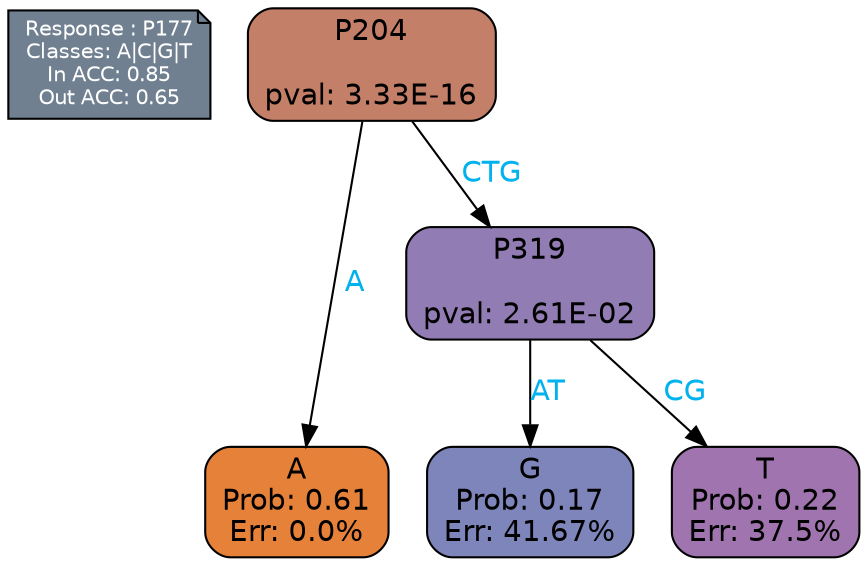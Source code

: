 digraph Tree {
node [shape=box, style="filled, rounded", color="black", fontname=helvetica] ;
graph [ranksep=equally, splines=polylines, bgcolor=transparent, dpi=600] ;
edge [fontname=helvetica] ;
LEGEND [label="Response : P177
Classes: A|C|G|T
In ACC: 0.85
Out ACC: 0.65
",shape=note,align=left,style=filled,fillcolor="slategray",fontcolor="white",fontsize=10];1 [label="P204

pval: 3.33E-16", fillcolor="#c47f68"] ;
2 [label="A
Prob: 0.61
Err: 0.0%", fillcolor="#e58139"] ;
3 [label="P319

pval: 2.61E-02", fillcolor="#917cb3"] ;
4 [label="G
Prob: 0.17
Err: 41.67%", fillcolor="#7e85ba"] ;
5 [label="T
Prob: 0.22
Err: 37.5%", fillcolor="#a075af"] ;
1 -> 2 [label="A",fontcolor=deepskyblue2] ;
1 -> 3 [label="CTG",fontcolor=deepskyblue2] ;
3 -> 4 [label="AT",fontcolor=deepskyblue2] ;
3 -> 5 [label="CG",fontcolor=deepskyblue2] ;
{rank = same; 2;4;5;}{rank = same; LEGEND;1;}}